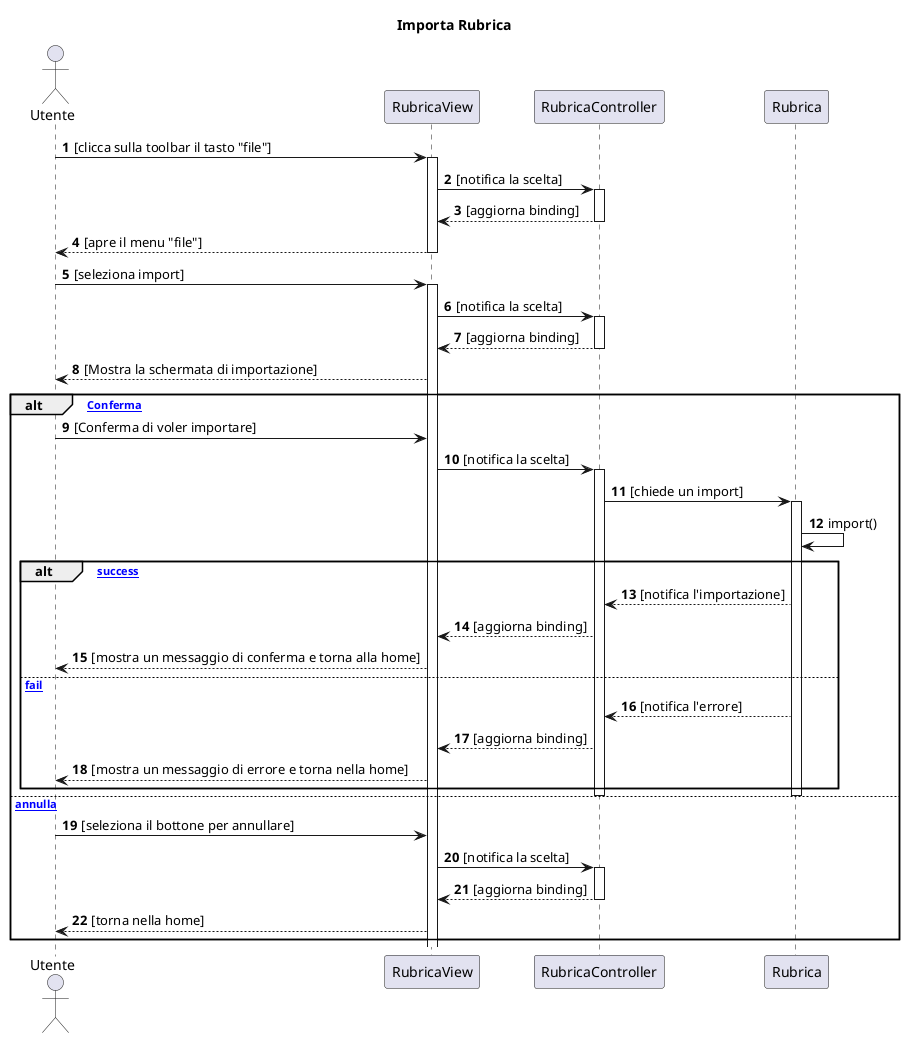 @startuml
title Importa Rubrica
autonumber
actor Utente
participant RubricaView
participant RubricaController
participant Rubrica

Utente->RubricaView:[clicca sulla toolbar il tasto "file"]
activate RubricaView
RubricaView->RubricaController:[notifica la scelta]
activate RubricaController
RubricaController-->RubricaView:[aggiorna binding]
deactivate RubricaController
RubricaView-->Utente:[apre il menu "file"]
deactivate RubricaView

Utente->RubricaView:[seleziona import]
activate RubricaView
RubricaView->RubricaController:[notifica la scelta]
activate RubricaController
RubricaController-->RubricaView:[aggiorna binding]
deactivate RubricaController
RubricaView-->Utente:[Mostra la schermata di importazione]

alt [Conferma]
    Utente->RubricaView:[Conferma di voler importare]
    RubricaView->RubricaController:[notifica la scelta]
    activate RubricaController
    RubricaController->Rubrica:[chiede un import]
    activate Rubrica
    Rubrica->Rubrica:import()
    alt [import success]
        Rubrica-->RubricaController:[notifica l'importazione]
        RubricaController-->RubricaView:[aggiorna binding]
        RubricaView-->Utente:[mostra un messaggio di conferma e torna alla home]
    else [import fail]
        Rubrica-->RubricaController:[notifica l'errore]
        RubricaController-->RubricaView:[aggiorna binding]
        RubricaView-->Utente:[mostra un messaggio di errore e torna nella home]
    end
    deactivate Rubrica
    deactivate RubricaController
else [annulla]
    Utente->RubricaView:[seleziona il bottone per annullare]
    RubricaView->RubricaController:[notifica la scelta]
    activate RubricaController
    RubricaController-->RubricaView:[aggiorna binding]
    deactivate RubricaController
    RubricaView-->Utente:[torna nella home]
end

@enduml